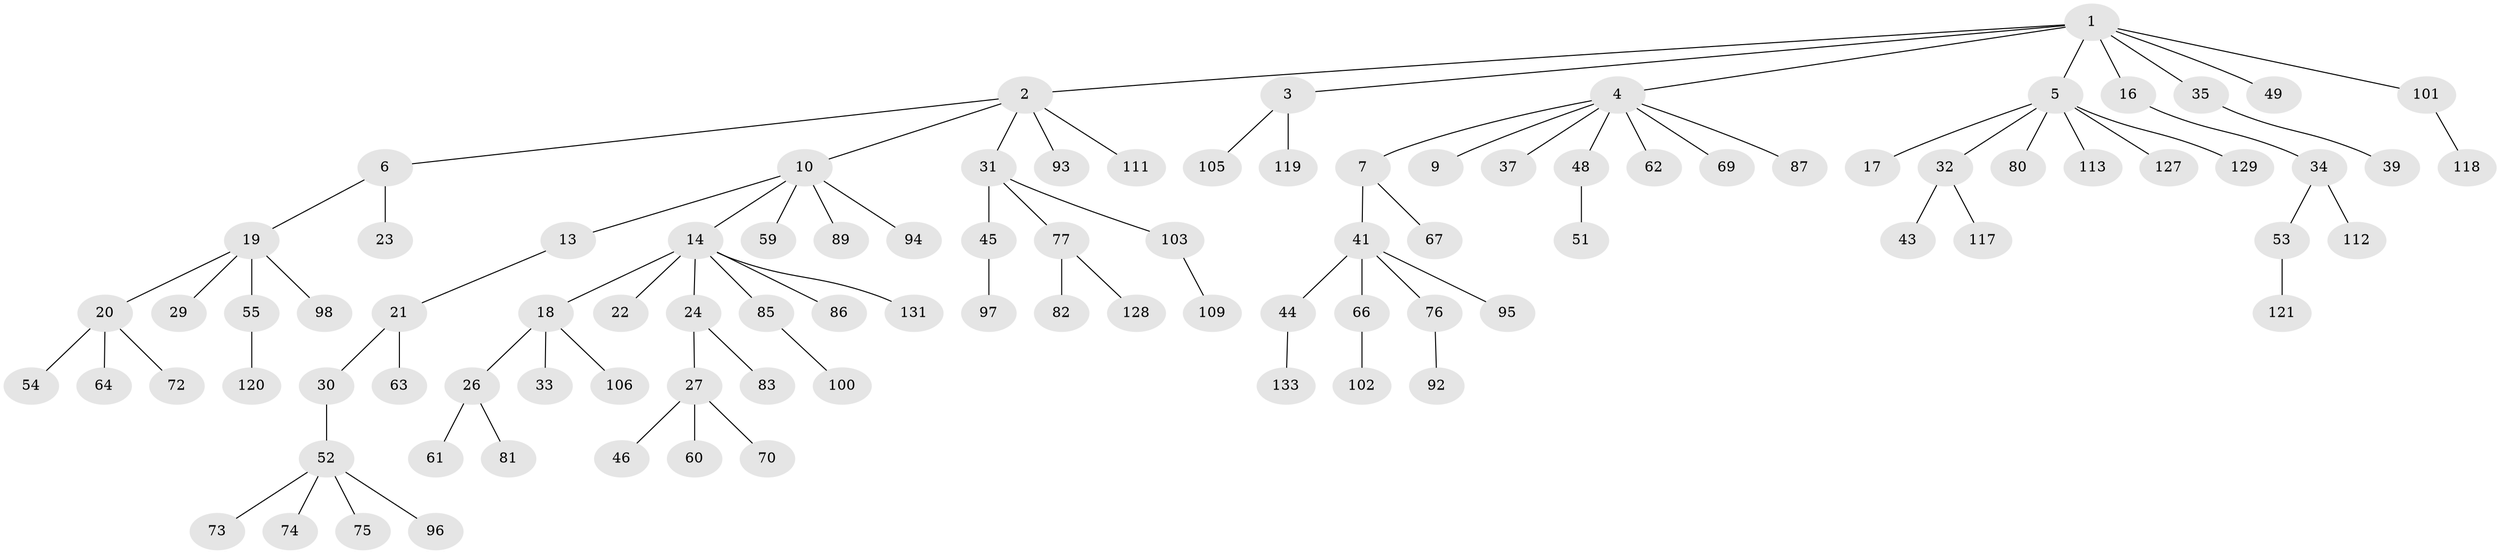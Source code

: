 // original degree distribution, {7: 0.014814814814814815, 4: 0.05185185185185185, 5: 0.05185185185185185, 3: 0.0962962962962963, 1: 0.5037037037037037, 6: 0.014814814814814815, 2: 0.26666666666666666}
// Generated by graph-tools (version 1.1) at 2025/11/02/27/25 16:11:25]
// undirected, 94 vertices, 93 edges
graph export_dot {
graph [start="1"]
  node [color=gray90,style=filled];
  1 [super="+8"];
  2 [super="+12"];
  3 [super="+125"];
  4 [super="+36"];
  5 [super="+11"];
  6 [super="+15"];
  7 [super="+99"];
  9;
  10 [super="+47"];
  13;
  14 [super="+57"];
  16 [super="+40"];
  17 [super="+110"];
  18 [super="+88"];
  19 [super="+71"];
  20 [super="+126"];
  21 [super="+28"];
  22 [super="+56"];
  23;
  24 [super="+25"];
  26;
  27 [super="+38"];
  29;
  30;
  31;
  32 [super="+90"];
  33;
  34 [super="+50"];
  35 [super="+58"];
  37;
  39;
  41 [super="+42"];
  43;
  44 [super="+84"];
  45 [super="+68"];
  46 [super="+78"];
  48;
  49;
  51;
  52 [super="+65"];
  53;
  54;
  55;
  59 [super="+116"];
  60;
  61;
  62;
  63;
  64;
  66 [super="+91"];
  67;
  69 [super="+123"];
  70;
  72;
  73 [super="+79"];
  74;
  75;
  76 [super="+135"];
  77 [super="+122"];
  80 [super="+107"];
  81 [super="+104"];
  82;
  83;
  85;
  86;
  87;
  89;
  92 [super="+124"];
  93;
  94;
  95;
  96;
  97 [super="+108"];
  98;
  100 [super="+114"];
  101;
  102;
  103;
  105 [super="+115"];
  106;
  109;
  111;
  112;
  113;
  117;
  118 [super="+130"];
  119;
  120;
  121 [super="+132"];
  127;
  128;
  129;
  131;
  133 [super="+134"];
  1 -- 2;
  1 -- 3;
  1 -- 4;
  1 -- 5;
  1 -- 16;
  1 -- 35;
  1 -- 101;
  1 -- 49;
  2 -- 6;
  2 -- 10;
  2 -- 31;
  2 -- 93;
  2 -- 111;
  3 -- 105;
  3 -- 119;
  4 -- 7;
  4 -- 9;
  4 -- 87;
  4 -- 48;
  4 -- 69;
  4 -- 37;
  4 -- 62;
  5 -- 32;
  5 -- 80;
  5 -- 127;
  5 -- 17;
  5 -- 129;
  5 -- 113;
  6 -- 19;
  6 -- 23;
  7 -- 41;
  7 -- 67;
  10 -- 13;
  10 -- 14;
  10 -- 89;
  10 -- 94;
  10 -- 59;
  13 -- 21;
  14 -- 18;
  14 -- 22;
  14 -- 24;
  14 -- 86;
  14 -- 131;
  14 -- 85;
  16 -- 34;
  18 -- 26;
  18 -- 33;
  18 -- 106;
  19 -- 20;
  19 -- 29;
  19 -- 55;
  19 -- 98;
  20 -- 54;
  20 -- 64;
  20 -- 72;
  21 -- 30;
  21 -- 63;
  24 -- 27;
  24 -- 83;
  26 -- 61;
  26 -- 81;
  27 -- 46;
  27 -- 60;
  27 -- 70;
  30 -- 52;
  31 -- 45;
  31 -- 77;
  31 -- 103;
  32 -- 43;
  32 -- 117;
  34 -- 53;
  34 -- 112;
  35 -- 39;
  41 -- 44;
  41 -- 66;
  41 -- 76;
  41 -- 95;
  44 -- 133;
  45 -- 97;
  48 -- 51;
  52 -- 73;
  52 -- 74;
  52 -- 75;
  52 -- 96;
  53 -- 121;
  55 -- 120;
  66 -- 102;
  76 -- 92;
  77 -- 82;
  77 -- 128;
  85 -- 100;
  101 -- 118;
  103 -- 109;
}
